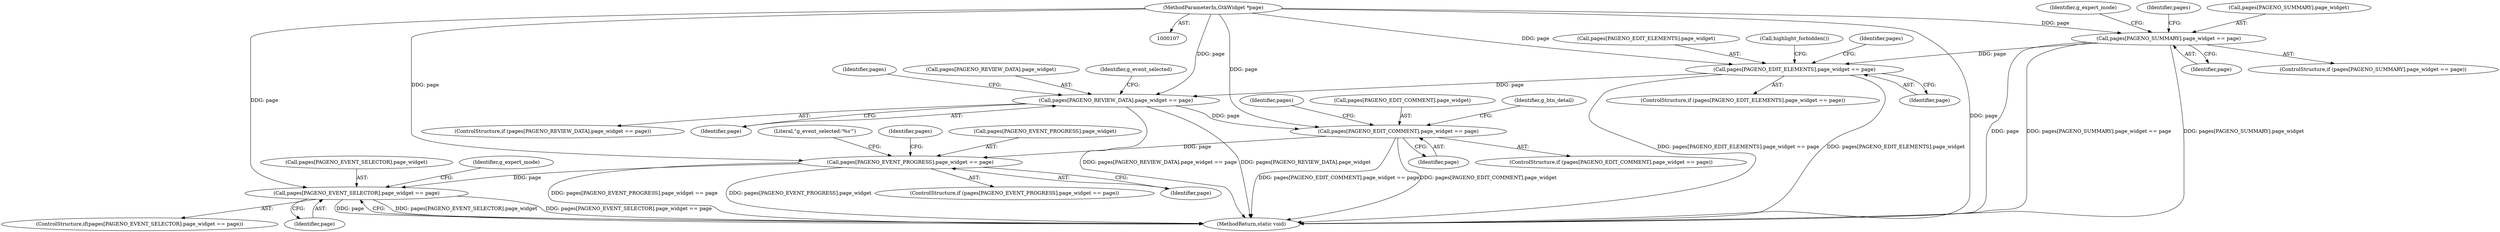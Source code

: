 digraph "0_libreport_257578a23d1537a2d235aaa2b1488ee4f818e360@array" {
"1000188" [label="(Call,pages[PAGENO_REVIEW_DATA].page_widget == page)"];
"1000165" [label="(Call,pages[PAGENO_EDIT_ELEMENTS].page_widget == page)"];
"1000135" [label="(Call,pages[PAGENO_SUMMARY].page_widget == page)"];
"1000109" [label="(MethodParameterIn,GtkWidget *page)"];
"1000203" [label="(Call,pages[PAGENO_EDIT_COMMENT].page_widget == page)"];
"1000221" [label="(Call,pages[PAGENO_EVENT_PROGRESS].page_widget == page)"];
"1000243" [label="(Call,pages[PAGENO_EVENT_SELECTOR].page_widget == page)"];
"1000134" [label="(ControlStructure,if (pages[PAGENO_SUMMARY].page_widget == page))"];
"1000166" [label="(Call,pages[PAGENO_EDIT_ELEMENTS].page_widget)"];
"1000221" [label="(Call,pages[PAGENO_EVENT_PROGRESS].page_widget == page)"];
"1000136" [label="(Call,pages[PAGENO_SUMMARY].page_widget)"];
"1000224" [label="(Identifier,pages)"];
"1000227" [label="(Identifier,page)"];
"1000145" [label="(Identifier,g_expert_mode)"];
"1000165" [label="(Call,pages[PAGENO_EDIT_ELEMENTS].page_widget == page)"];
"1000174" [label="(Call,highlight_forbidden())"];
"1000204" [label="(Call,pages[PAGENO_EDIT_COMMENT].page_widget)"];
"1000243" [label="(Call,pages[PAGENO_EVENT_SELECTOR].page_widget == page)"];
"1000230" [label="(Literal,\"g_event_selected:'%s'\")"];
"1000246" [label="(Identifier,pages)"];
"1000188" [label="(Call,pages[PAGENO_REVIEW_DATA].page_widget == page)"];
"1000212" [label="(Identifier,g_btn_detail)"];
"1000191" [label="(Identifier,pages)"];
"1000189" [label="(Call,pages[PAGENO_REVIEW_DATA].page_widget)"];
"1000209" [label="(Identifier,page)"];
"1000187" [label="(ControlStructure,if (pages[PAGENO_REVIEW_DATA].page_widget == page))"];
"1000220" [label="(ControlStructure,if (pages[PAGENO_EVENT_PROGRESS].page_widget == page))"];
"1000164" [label="(ControlStructure,if (pages[PAGENO_EDIT_ELEMENTS].page_widget == page))"];
"1000203" [label="(Call,pages[PAGENO_EDIT_COMMENT].page_widget == page)"];
"1000194" [label="(Identifier,page)"];
"1000244" [label="(Call,pages[PAGENO_EVENT_SELECTOR].page_widget)"];
"1000141" [label="(Identifier,page)"];
"1000197" [label="(Identifier,g_event_selected)"];
"1000222" [label="(Call,pages[PAGENO_EVENT_PROGRESS].page_widget)"];
"1000135" [label="(Call,pages[PAGENO_SUMMARY].page_widget == page)"];
"1000202" [label="(ControlStructure,if (pages[PAGENO_EDIT_COMMENT].page_widget == page))"];
"1000242" [label="(ControlStructure,if(pages[PAGENO_EVENT_SELECTOR].page_widget == page))"];
"1000171" [label="(Identifier,page)"];
"1000168" [label="(Identifier,pages)"];
"1000249" [label="(Identifier,page)"];
"1000254" [label="(Identifier,g_expert_mode)"];
"1000109" [label="(MethodParameterIn,GtkWidget *page)"];
"1000206" [label="(Identifier,pages)"];
"1000258" [label="(MethodReturn,static void)"];
"1000188" -> "1000187"  [label="AST: "];
"1000188" -> "1000194"  [label="CFG: "];
"1000189" -> "1000188"  [label="AST: "];
"1000194" -> "1000188"  [label="AST: "];
"1000197" -> "1000188"  [label="CFG: "];
"1000206" -> "1000188"  [label="CFG: "];
"1000188" -> "1000258"  [label="DDG: pages[PAGENO_REVIEW_DATA].page_widget == page"];
"1000188" -> "1000258"  [label="DDG: pages[PAGENO_REVIEW_DATA].page_widget"];
"1000165" -> "1000188"  [label="DDG: page"];
"1000109" -> "1000188"  [label="DDG: page"];
"1000188" -> "1000203"  [label="DDG: page"];
"1000165" -> "1000164"  [label="AST: "];
"1000165" -> "1000171"  [label="CFG: "];
"1000166" -> "1000165"  [label="AST: "];
"1000171" -> "1000165"  [label="AST: "];
"1000174" -> "1000165"  [label="CFG: "];
"1000191" -> "1000165"  [label="CFG: "];
"1000165" -> "1000258"  [label="DDG: pages[PAGENO_EDIT_ELEMENTS].page_widget"];
"1000165" -> "1000258"  [label="DDG: pages[PAGENO_EDIT_ELEMENTS].page_widget == page"];
"1000135" -> "1000165"  [label="DDG: page"];
"1000109" -> "1000165"  [label="DDG: page"];
"1000135" -> "1000134"  [label="AST: "];
"1000135" -> "1000141"  [label="CFG: "];
"1000136" -> "1000135"  [label="AST: "];
"1000141" -> "1000135"  [label="AST: "];
"1000145" -> "1000135"  [label="CFG: "];
"1000168" -> "1000135"  [label="CFG: "];
"1000135" -> "1000258"  [label="DDG: page"];
"1000135" -> "1000258"  [label="DDG: pages[PAGENO_SUMMARY].page_widget == page"];
"1000135" -> "1000258"  [label="DDG: pages[PAGENO_SUMMARY].page_widget"];
"1000109" -> "1000135"  [label="DDG: page"];
"1000109" -> "1000107"  [label="AST: "];
"1000109" -> "1000258"  [label="DDG: page"];
"1000109" -> "1000203"  [label="DDG: page"];
"1000109" -> "1000221"  [label="DDG: page"];
"1000109" -> "1000243"  [label="DDG: page"];
"1000203" -> "1000202"  [label="AST: "];
"1000203" -> "1000209"  [label="CFG: "];
"1000204" -> "1000203"  [label="AST: "];
"1000209" -> "1000203"  [label="AST: "];
"1000212" -> "1000203"  [label="CFG: "];
"1000224" -> "1000203"  [label="CFG: "];
"1000203" -> "1000258"  [label="DDG: pages[PAGENO_EDIT_COMMENT].page_widget == page"];
"1000203" -> "1000258"  [label="DDG: pages[PAGENO_EDIT_COMMENT].page_widget"];
"1000203" -> "1000221"  [label="DDG: page"];
"1000221" -> "1000220"  [label="AST: "];
"1000221" -> "1000227"  [label="CFG: "];
"1000222" -> "1000221"  [label="AST: "];
"1000227" -> "1000221"  [label="AST: "];
"1000230" -> "1000221"  [label="CFG: "];
"1000246" -> "1000221"  [label="CFG: "];
"1000221" -> "1000258"  [label="DDG: pages[PAGENO_EVENT_PROGRESS].page_widget == page"];
"1000221" -> "1000258"  [label="DDG: pages[PAGENO_EVENT_PROGRESS].page_widget"];
"1000221" -> "1000243"  [label="DDG: page"];
"1000243" -> "1000242"  [label="AST: "];
"1000243" -> "1000249"  [label="CFG: "];
"1000244" -> "1000243"  [label="AST: "];
"1000249" -> "1000243"  [label="AST: "];
"1000254" -> "1000243"  [label="CFG: "];
"1000258" -> "1000243"  [label="CFG: "];
"1000243" -> "1000258"  [label="DDG: pages[PAGENO_EVENT_SELECTOR].page_widget"];
"1000243" -> "1000258"  [label="DDG: pages[PAGENO_EVENT_SELECTOR].page_widget == page"];
"1000243" -> "1000258"  [label="DDG: page"];
}

